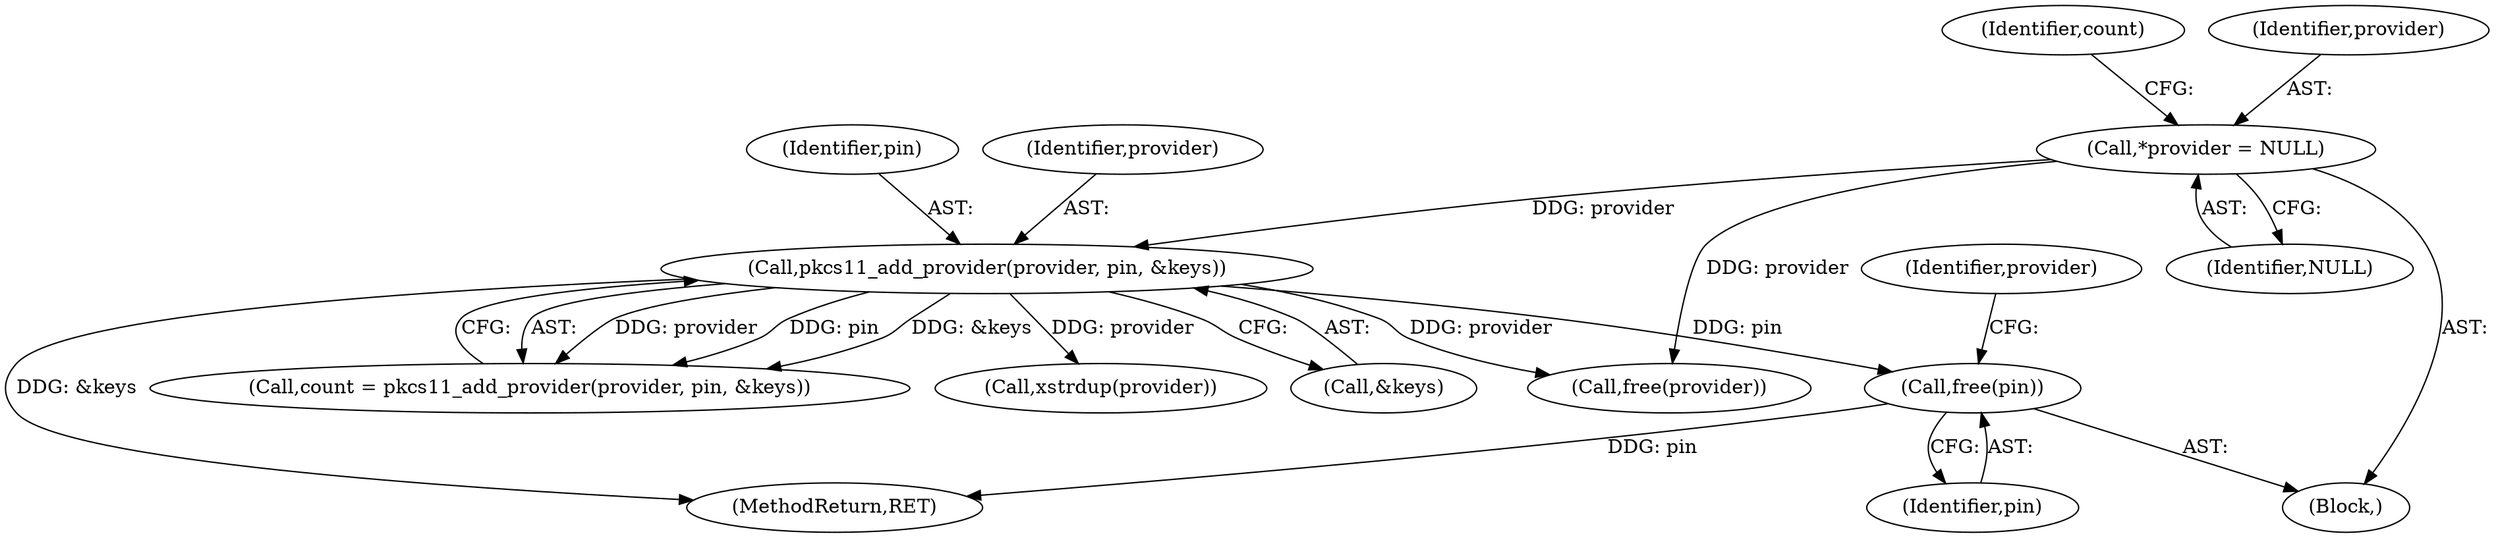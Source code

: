 digraph "0_src_9476ce1dd37d3c3218d5640b74c34c65e5f4efe5_0@API" {
"1000334" [label="(Call,free(pin))"];
"1000236" [label="(Call,pkcs11_add_provider(provider, pin, &keys))"];
"1000105" [label="(Call,*provider = NULL)"];
"1000335" [label="(Identifier,pin)"];
"1000238" [label="(Identifier,pin)"];
"1000237" [label="(Identifier,provider)"];
"1000236" [label="(Call,pkcs11_add_provider(provider, pin, &keys))"];
"1000336" [label="(Call,free(provider))"];
"1000337" [label="(Identifier,provider)"];
"1000292" [label="(Call,xstrdup(provider))"];
"1000239" [label="(Call,&keys)"];
"1000103" [label="(Block,)"];
"1000114" [label="(Identifier,count)"];
"1000334" [label="(Call,free(pin))"];
"1000343" [label="(MethodReturn,RET)"];
"1000234" [label="(Call,count = pkcs11_add_provider(provider, pin, &keys))"];
"1000105" [label="(Call,*provider = NULL)"];
"1000106" [label="(Identifier,provider)"];
"1000107" [label="(Identifier,NULL)"];
"1000334" -> "1000103"  [label="AST: "];
"1000334" -> "1000335"  [label="CFG: "];
"1000335" -> "1000334"  [label="AST: "];
"1000337" -> "1000334"  [label="CFG: "];
"1000334" -> "1000343"  [label="DDG: pin"];
"1000236" -> "1000334"  [label="DDG: pin"];
"1000236" -> "1000234"  [label="AST: "];
"1000236" -> "1000239"  [label="CFG: "];
"1000237" -> "1000236"  [label="AST: "];
"1000238" -> "1000236"  [label="AST: "];
"1000239" -> "1000236"  [label="AST: "];
"1000234" -> "1000236"  [label="CFG: "];
"1000236" -> "1000343"  [label="DDG: &keys"];
"1000236" -> "1000234"  [label="DDG: provider"];
"1000236" -> "1000234"  [label="DDG: pin"];
"1000236" -> "1000234"  [label="DDG: &keys"];
"1000105" -> "1000236"  [label="DDG: provider"];
"1000236" -> "1000292"  [label="DDG: provider"];
"1000236" -> "1000336"  [label="DDG: provider"];
"1000105" -> "1000103"  [label="AST: "];
"1000105" -> "1000107"  [label="CFG: "];
"1000106" -> "1000105"  [label="AST: "];
"1000107" -> "1000105"  [label="AST: "];
"1000114" -> "1000105"  [label="CFG: "];
"1000105" -> "1000336"  [label="DDG: provider"];
}
